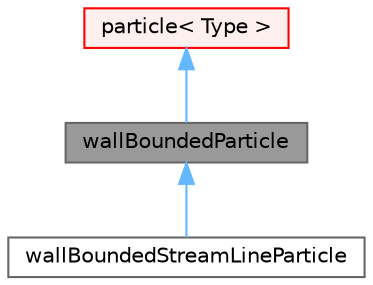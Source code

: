digraph "wallBoundedParticle"
{
 // LATEX_PDF_SIZE
  bgcolor="transparent";
  edge [fontname=Helvetica,fontsize=10,labelfontname=Helvetica,labelfontsize=10];
  node [fontname=Helvetica,fontsize=10,shape=box,height=0.2,width=0.4];
  Node1 [id="Node000001",label="wallBoundedParticle",height=0.2,width=0.4,color="gray40", fillcolor="grey60", style="filled", fontcolor="black",tooltip="Particle class that tracks on triangles of boundary faces. Use trackToEdge similar to trackToFace on ..."];
  Node2 -> Node1 [id="edge1_Node000001_Node000002",dir="back",color="steelblue1",style="solid",tooltip=" "];
  Node2 [id="Node000002",label="particle\< Type \>",height=0.2,width=0.4,color="red", fillcolor="#FFF0F0", style="filled",URL="$classFoam_1_1particle.html",tooltip="Base particle class."];
  Node1 -> Node4 [id="edge2_Node000001_Node000004",dir="back",color="steelblue1",style="solid",tooltip=" "];
  Node4 [id="Node000004",label="wallBoundedStreamLineParticle",height=0.2,width=0.4,color="gray40", fillcolor="white", style="filled",URL="$classFoam_1_1wallBoundedStreamLineParticle.html",tooltip="Particle class that samples fields as it passes through. Used in streamline calculation."];
}
